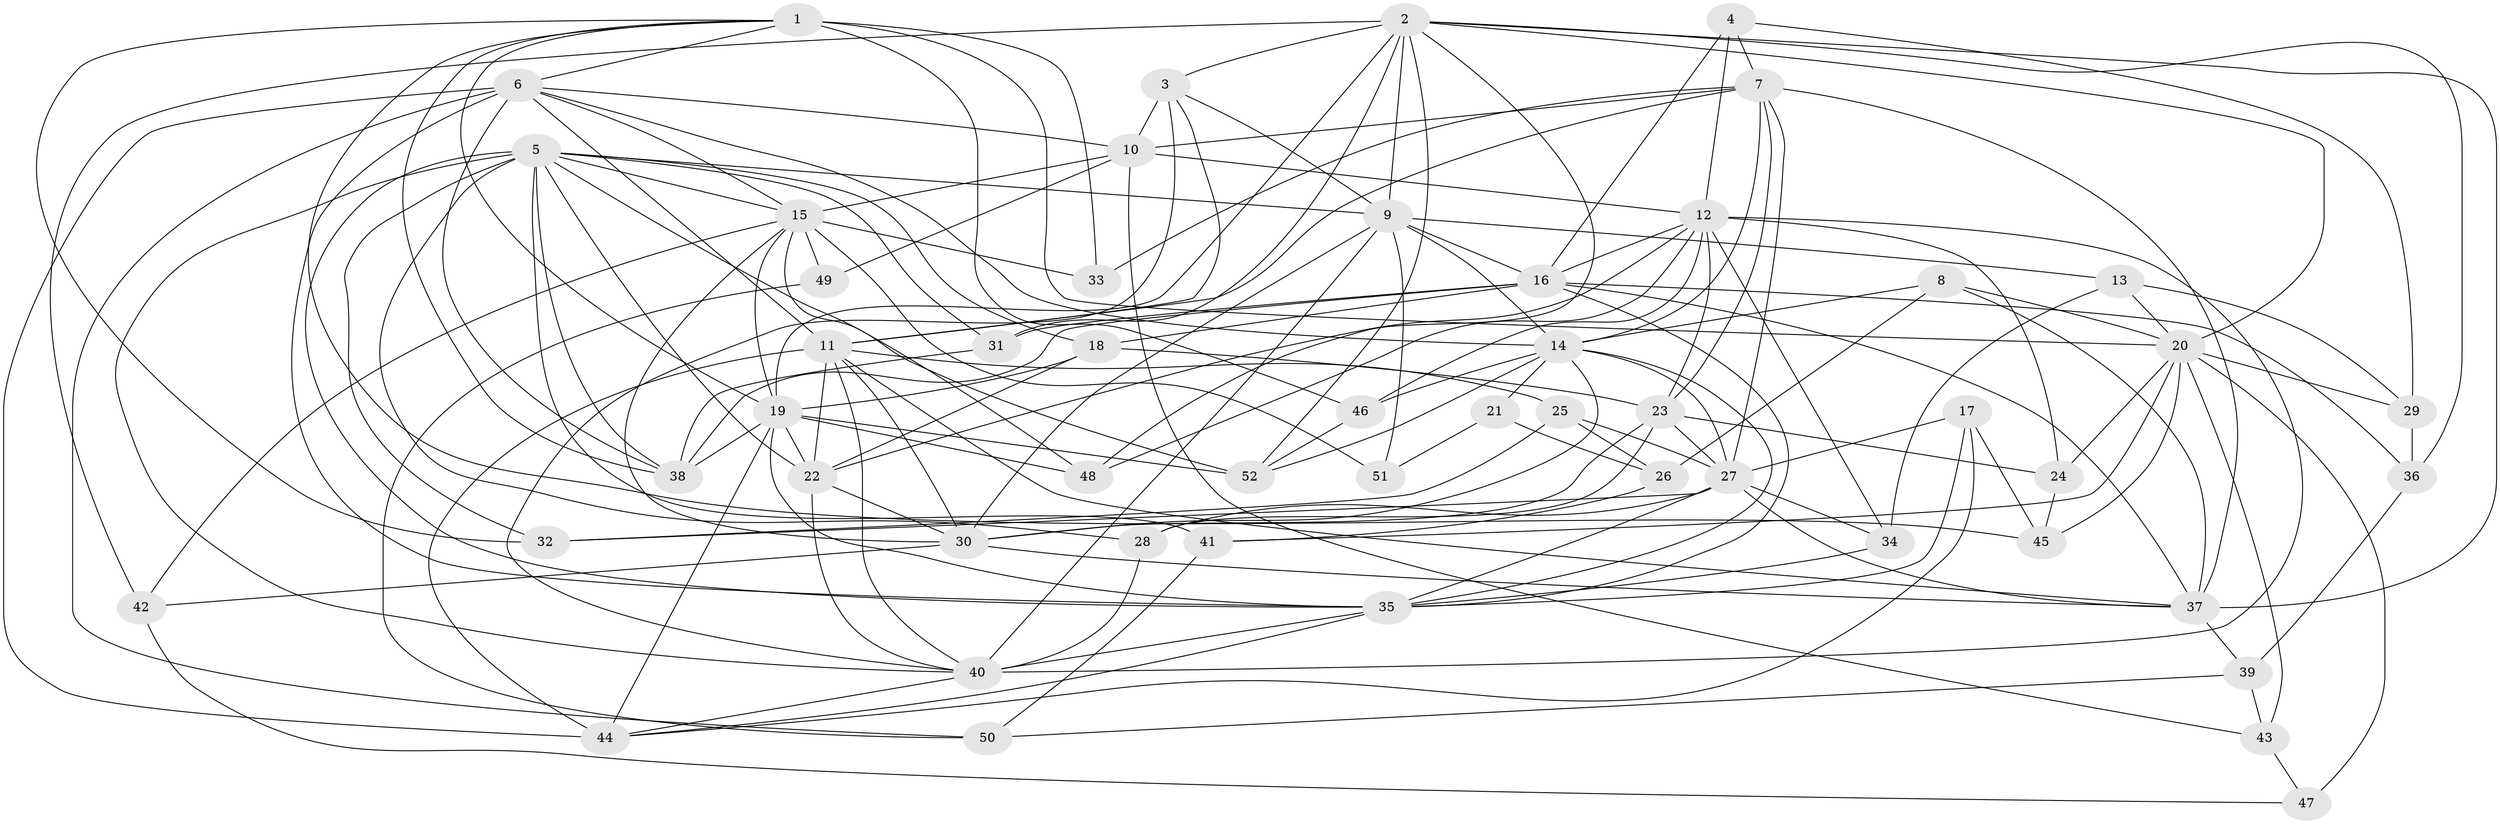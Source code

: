 // original degree distribution, {4: 1.0}
// Generated by graph-tools (version 1.1) at 2025/54/03/04/25 22:54:05]
// undirected, 52 vertices, 158 edges
graph export_dot {
  node [color=gray90,style=filled];
  1;
  2;
  3;
  4;
  5;
  6;
  7;
  8;
  9;
  10;
  11;
  12;
  13;
  14;
  15;
  16;
  17;
  18;
  19;
  20;
  21;
  22;
  23;
  24;
  25;
  26;
  27;
  28;
  29;
  30;
  31;
  32;
  33;
  34;
  35;
  36;
  37;
  38;
  39;
  40;
  41;
  42;
  43;
  44;
  45;
  46;
  47;
  48;
  49;
  50;
  51;
  52;
  1 -- 6 [weight=1.0];
  1 -- 19 [weight=1.0];
  1 -- 20 [weight=2.0];
  1 -- 32 [weight=1.0];
  1 -- 33 [weight=2.0];
  1 -- 38 [weight=1.0];
  1 -- 45 [weight=1.0];
  1 -- 46 [weight=1.0];
  2 -- 3 [weight=1.0];
  2 -- 9 [weight=1.0];
  2 -- 19 [weight=2.0];
  2 -- 20 [weight=1.0];
  2 -- 31 [weight=1.0];
  2 -- 36 [weight=1.0];
  2 -- 37 [weight=2.0];
  2 -- 42 [weight=1.0];
  2 -- 48 [weight=1.0];
  2 -- 52 [weight=1.0];
  3 -- 9 [weight=2.0];
  3 -- 10 [weight=1.0];
  3 -- 11 [weight=1.0];
  3 -- 40 [weight=1.0];
  4 -- 7 [weight=1.0];
  4 -- 12 [weight=1.0];
  4 -- 16 [weight=1.0];
  4 -- 29 [weight=1.0];
  5 -- 9 [weight=1.0];
  5 -- 15 [weight=1.0];
  5 -- 18 [weight=1.0];
  5 -- 22 [weight=1.0];
  5 -- 28 [weight=1.0];
  5 -- 31 [weight=1.0];
  5 -- 32 [weight=1.0];
  5 -- 35 [weight=1.0];
  5 -- 38 [weight=1.0];
  5 -- 40 [weight=1.0];
  5 -- 41 [weight=1.0];
  5 -- 52 [weight=1.0];
  6 -- 10 [weight=1.0];
  6 -- 11 [weight=1.0];
  6 -- 14 [weight=1.0];
  6 -- 15 [weight=1.0];
  6 -- 35 [weight=2.0];
  6 -- 38 [weight=1.0];
  6 -- 44 [weight=1.0];
  6 -- 50 [weight=1.0];
  7 -- 10 [weight=1.0];
  7 -- 11 [weight=1.0];
  7 -- 14 [weight=1.0];
  7 -- 23 [weight=1.0];
  7 -- 27 [weight=1.0];
  7 -- 33 [weight=1.0];
  7 -- 37 [weight=1.0];
  8 -- 14 [weight=1.0];
  8 -- 20 [weight=1.0];
  8 -- 26 [weight=1.0];
  8 -- 37 [weight=1.0];
  9 -- 13 [weight=1.0];
  9 -- 14 [weight=1.0];
  9 -- 16 [weight=2.0];
  9 -- 30 [weight=1.0];
  9 -- 40 [weight=2.0];
  9 -- 51 [weight=1.0];
  10 -- 12 [weight=2.0];
  10 -- 15 [weight=2.0];
  10 -- 43 [weight=1.0];
  10 -- 49 [weight=2.0];
  11 -- 22 [weight=2.0];
  11 -- 25 [weight=1.0];
  11 -- 30 [weight=1.0];
  11 -- 37 [weight=2.0];
  11 -- 40 [weight=2.0];
  11 -- 44 [weight=1.0];
  12 -- 16 [weight=1.0];
  12 -- 22 [weight=1.0];
  12 -- 23 [weight=1.0];
  12 -- 24 [weight=1.0];
  12 -- 34 [weight=1.0];
  12 -- 40 [weight=2.0];
  12 -- 46 [weight=1.0];
  12 -- 48 [weight=1.0];
  13 -- 20 [weight=1.0];
  13 -- 29 [weight=1.0];
  13 -- 34 [weight=1.0];
  14 -- 21 [weight=2.0];
  14 -- 27 [weight=1.0];
  14 -- 30 [weight=1.0];
  14 -- 35 [weight=2.0];
  14 -- 46 [weight=1.0];
  14 -- 52 [weight=1.0];
  15 -- 19 [weight=1.0];
  15 -- 30 [weight=1.0];
  15 -- 33 [weight=1.0];
  15 -- 42 [weight=1.0];
  15 -- 48 [weight=1.0];
  15 -- 49 [weight=1.0];
  15 -- 51 [weight=2.0];
  16 -- 18 [weight=1.0];
  16 -- 31 [weight=1.0];
  16 -- 35 [weight=1.0];
  16 -- 36 [weight=1.0];
  16 -- 37 [weight=1.0];
  16 -- 38 [weight=1.0];
  17 -- 27 [weight=1.0];
  17 -- 35 [weight=1.0];
  17 -- 44 [weight=1.0];
  17 -- 45 [weight=1.0];
  18 -- 19 [weight=1.0];
  18 -- 22 [weight=1.0];
  18 -- 23 [weight=2.0];
  19 -- 22 [weight=1.0];
  19 -- 35 [weight=1.0];
  19 -- 38 [weight=1.0];
  19 -- 44 [weight=1.0];
  19 -- 48 [weight=1.0];
  19 -- 52 [weight=2.0];
  20 -- 24 [weight=1.0];
  20 -- 29 [weight=1.0];
  20 -- 41 [weight=1.0];
  20 -- 43 [weight=1.0];
  20 -- 45 [weight=1.0];
  20 -- 47 [weight=2.0];
  21 -- 26 [weight=1.0];
  21 -- 51 [weight=1.0];
  22 -- 30 [weight=1.0];
  22 -- 40 [weight=1.0];
  23 -- 24 [weight=1.0];
  23 -- 27 [weight=1.0];
  23 -- 28 [weight=1.0];
  23 -- 30 [weight=1.0];
  24 -- 45 [weight=1.0];
  25 -- 26 [weight=1.0];
  25 -- 27 [weight=1.0];
  25 -- 32 [weight=1.0];
  26 -- 41 [weight=1.0];
  27 -- 28 [weight=1.0];
  27 -- 32 [weight=1.0];
  27 -- 34 [weight=1.0];
  27 -- 35 [weight=1.0];
  27 -- 37 [weight=1.0];
  28 -- 40 [weight=1.0];
  29 -- 36 [weight=1.0];
  30 -- 37 [weight=1.0];
  30 -- 42 [weight=1.0];
  31 -- 38 [weight=1.0];
  34 -- 35 [weight=1.0];
  35 -- 40 [weight=1.0];
  35 -- 44 [weight=1.0];
  36 -- 39 [weight=1.0];
  37 -- 39 [weight=1.0];
  39 -- 43 [weight=1.0];
  39 -- 50 [weight=1.0];
  40 -- 44 [weight=1.0];
  41 -- 50 [weight=1.0];
  42 -- 47 [weight=1.0];
  43 -- 47 [weight=1.0];
  46 -- 52 [weight=1.0];
  49 -- 50 [weight=1.0];
}
